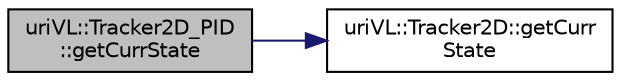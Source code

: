 digraph "uriVL::Tracker2D_PID::getCurrState"
{
  edge [fontname="Helvetica",fontsize="10",labelfontname="Helvetica",labelfontsize="10"];
  node [fontname="Helvetica",fontsize="10",shape=record];
  rankdir="LR";
  Node1 [label="uriVL::Tracker2D_PID\l::getCurrState",height=0.2,width=0.4,color="black", fillcolor="grey75", style="filled", fontcolor="black"];
  Node1 -> Node2 [color="midnightblue",fontsize="10",style="solid",fontname="Helvetica"];
  Node2 [label="uriVL::Tracker2D::getCurr\lState",height=0.2,width=0.4,color="black", fillcolor="white", style="filled",URL="$classuriVL_1_1Tracker2D.html#a49297a1a2f2ccbfbf5053b2ec560e12b",tooltip="get the current state of the target "];
}
